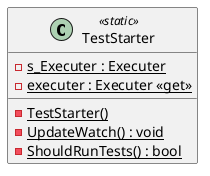 @startuml
class TestStarter <<static>> {
    {static} - TestStarter()
    {static} - UpdateWatch() : void
    {static} - ShouldRunTests() : bool
    {static} - s_Executer : Executer
    {static} - executer : Executer <<get>>
}
@enduml
